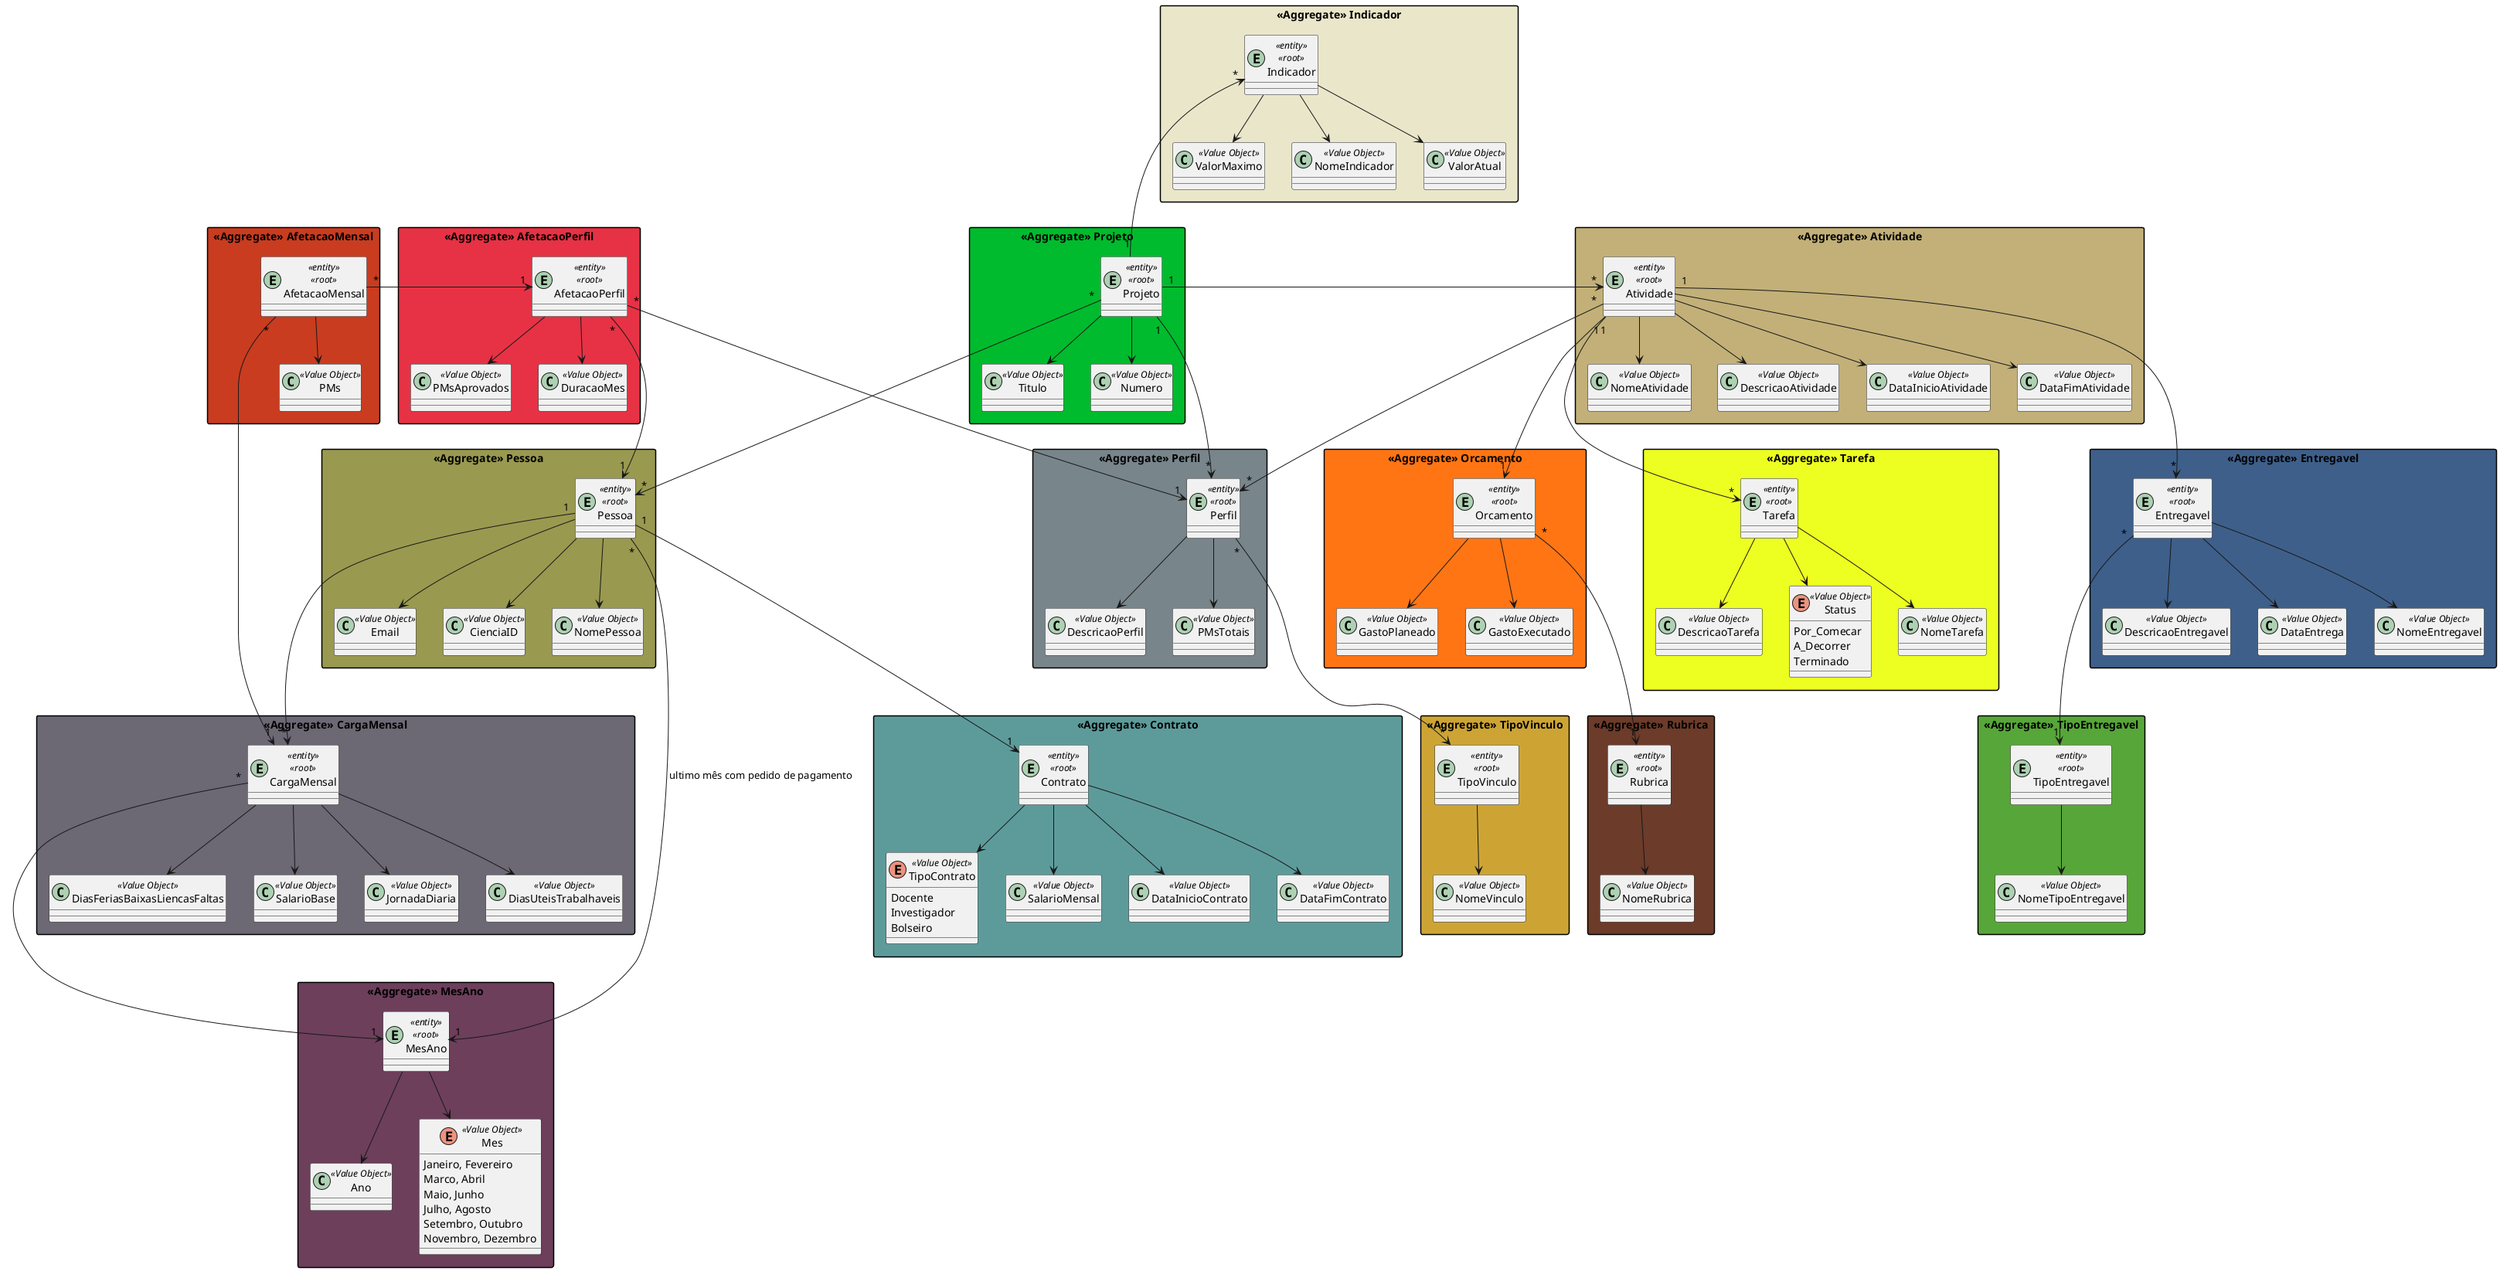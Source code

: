 @startuml domain-model
'https://plantuml.com/class-diagram
skinparam classAttributeIconSize 0

skinparam packageStyle rectangle
'left to right direction

package "<<Aggregate>> AfetacaoMensal" #C93C20 {
    entity AfetacaoMensal <<entity>> <<root>>
    class PMs <<Value Object>>
}

package "<<Aggregate>> AfetacaoPerfil" #E63244 {
    entity AfetacaoPerfil <<entity>> <<root>>
    class PMsAprovados <<Value Object>>
    class DuracaoMes <<Value Object>>
    '* PMs Previstos = soma dos PMs de todos os meses da afetacao mensal
}

package "<<Aggregate>> Atividade" #C2B078 {
    entity Atividade <<entity>> <<root>>
    class NomeAtividade <<Value Object>>
    class DescricaoAtividade <<Value Object>>
    class DataInicioAtividade <<Value Object>>
    class DataFimAtividade <<Value Object>>
}

package "<<Aggregate>> Contrato" #5D9B9B {
    entity Contrato <<entity>> <<root>>
    class DataInicioContrato <<Value Object>>
    class DataFimContrato <<Value Object>>
    enum TipoContrato <<Value Object>> {
        Docente
        Investigador
        Bolseiro
    }
    class SalarioMensal <<Value Object>>
}

package "<<Aggregate>> Entregavel" #3E5F8A {
    entity Entregavel <<entity>> <<root>>
    class NomeEntregavel <<Value Object>>
    class DescricaoEntregavel <<Value Object>>
    class DataEntrega <<Value Object>>
}

package "<<Aggregate>> CargaMensal" #6C6874 {
    entity CargaMensal <<entity>> <<root>>
    class JornadaDiaria <<Value Object>>
    class DiasUteisTrabalhaveis <<Value Object>>
    '* Horas potencias trabalháveis = jornada * dias
    class DiasFeriasBaixasLiencasFaltas <<Value Object>>
    class SalarioBase <<Value Object>>
    '* horas de férias/baixas/etc é dias de férias/coiso * jornada
}

package "<<Aggregate>> Indicador" #EAE6CA {
    entity Indicador <<entity>> <<root>>
    class NomeIndicador <<Value Object>>
    class ValorAtual <<Value Object>>
    class ValorMaximo <<Value Object>>
}

package "<<Aggregate>> MesAno" #6D3F5B {
    entity MesAno <<entity>> <<root>>
    class Ano <<Value Object>>
    enum Mes <<Value Object>> {
        Janeiro, Fevereiro
        Marco, Abril
        Maio, Junho
        Julho, Agosto
        Setembro, Outubro
        Novembro, Dezembro
    }
}

package "<<Aggregate>> Perfil" #78858B {
    entity Perfil <<entity>> <<root>>
    class DescricaoPerfil <<Value Object>>
    class PMsTotais <<Value Object>>
}  

package "<<Aggregate>> Pessoa" #999950 {
    entity Pessoa <<entity>> <<root>>
    class NomePessoa <<Value Object>>
    class Email <<Value Object>>
    class CienciaID <<Value Object>>
}

package "<<Aggregate>> Projeto" #00BB2D {
    entity Projeto <<entity>> <<root>>
    class Titulo <<Value Object>>
    class Numero <<Value Object>>
}


package "<<Aggregate>> Orcamento" #FF7514 {
    entity Orcamento <<entity>> <<root>>
    class GastoPlaneado <<Value Object>>
    class GastoExecutado <<Value Object>>
}


package "<<Aggregate>> Rubrica" #6C3B2A {
    entity Rubrica <<entity>> <<root>>
    class NomeRubrica <<Value Object>>
}

package "<<Aggregate>> Tarefa" #EDFF21 {
    entity Tarefa <<entity>> <<root>>
    class NomeTarefa <<Value Object>>
    class DescricaoTarefa <<Value Object>>
    enum Status <<Value Object>> {
        Por_Comecar
        A_Decorrer
        Terminado
    }
}


package "<<Aggregate>> TipoEntregavel" #57A639 {
    entity TipoEntregavel <<entity>> <<root>>
    class NomeTipoEntregavel <<Value Object>>
}


package "<<Aggregate>> TipoVinculo" #CDA434 {
    entity TipoVinculo <<entity>> <<root>>
    class NomeVinculo <<Value Object>>
}

AfetacaoMensal --> PMs
AfetacaoMensal "*" ---> "1" CargaMensal
AfetacaoMensal "*" -> "1" AfetacaoPerfil

AfetacaoPerfil --> PMsAprovados
AfetacaoPerfil --> DuracaoMes
AfetacaoPerfil "*" ---> "1" Perfil
AfetacaoPerfil "*" ---> "1" Pessoa

Atividade --> NomeAtividade
Atividade --> DescricaoAtividade
Atividade --> DataInicioAtividade
Atividade --> DataFimAtividade
Atividade "1" ---> "*" Tarefa
Atividade "*" ---> "*" Perfil
Atividade "1" ---> "*" Entregavel
Atividade "1" ---> "1" Orcamento

CargaMensal --> JornadaDiaria
CargaMensal --> DiasUteisTrabalhaveis
CargaMensal --> DiasFeriasBaixasLiencasFaltas
CargaMensal --> SalarioBase
CargaMensal "*" ---> "1" MesAno

Contrato --> DataInicioContrato
Contrato --> DataFimContrato
Contrato --> TipoContrato
Contrato --> SalarioMensal

Entregavel --> NomeEntregavel
Entregavel --> DescricaoEntregavel
Entregavel --> DataEntrega
Entregavel "*" ---> "1" TipoEntregavel

Indicador --> NomeIndicador
Indicador --> ValorAtual
Indicador --> ValorMaximo

MesAno --> Ano
MesAno --> Mes

Perfil --> DescricaoPerfil
Perfil --> PMsTotais
Perfil "*" ---> "*" TipoVinculo

Pessoa --> NomePessoa
Pessoa --> Email
Pessoa --> CienciaID 
Pessoa "1" ---> "1" Contrato
Pessoa "1" ---> "*" CargaMensal
Pessoa "*" ---> "1" MesAno : "ultimo mês com pedido de pagamento"

Projeto --> Titulo
Projeto --> Numero
Indicador "*" <--- "1" Projeto
Projeto "1" -> "*" Atividade
Projeto "1" ---> "*" Perfil
Projeto "*" ---> "*" Pessoa

Orcamento --> GastoPlaneado
Orcamento --> GastoExecutado
Orcamento "*" ---> "1" Rubrica

Rubrica --> NomeRubrica

Tarefa --> NomeTarefa
Tarefa --> DescricaoTarefa
Tarefa --> Status

TipoEntregavel --> NomeTipoEntregavel

TipoVinculo --> NomeVinculo

@enduml